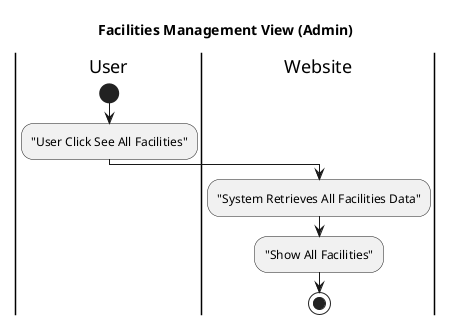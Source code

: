 @startuml
title Facilities Management View (Admin) 
|User|
start 
    :"User Click See All Facilities";


|Website|
    :"System Retrieves All Facilities Data";
    :"Show All Facilities";
stop

@enduml